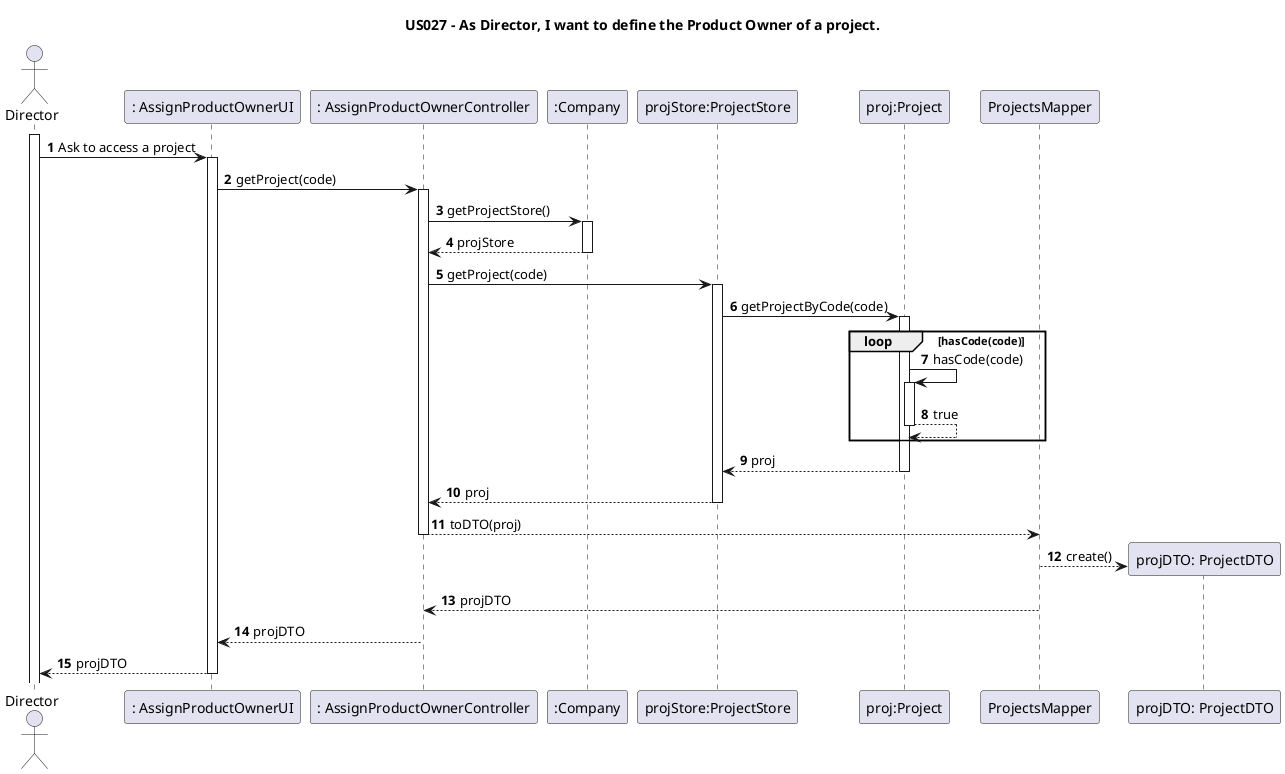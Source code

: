 @startuml

title "US027 - As Director, I want to define the Product Owner of a project."

autoactivate on
autonumber

actor "Director" as Director
participant ": AssignProductOwnerUI" as UI
participant ": AssignProductOwnerController" as Controller
participant ":Company" as Company
participant "projStore:ProjectStore" as ProjectStore
participant "proj:Project" as Project
participant "ProjectsMapper" as ProjectsMapper
participant "projDTO: ProjectDTO" as ProjectDTO


activate Director

Director -> UI: Ask to access a project
UI -> Controller: getProject(code)
Controller -> Company: getProjectStore()
return projStore
Controller -> ProjectStore: getProject(code)
ProjectStore -> Project:getProjectByCode(code)
    loop hasCode(code)
        Project -> Project: hasCode(code)
        return true
    end
return proj
return proj
Controller --> ProjectsMapper: toDTO(proj)
ProjectsMapper --> ProjectDTO**: create()
deactivate ProjectsMapper
ProjectsMapper --> Controller: projDTO
Controller --> UI: projDTO
UI --> Director: projDTO

@enduml